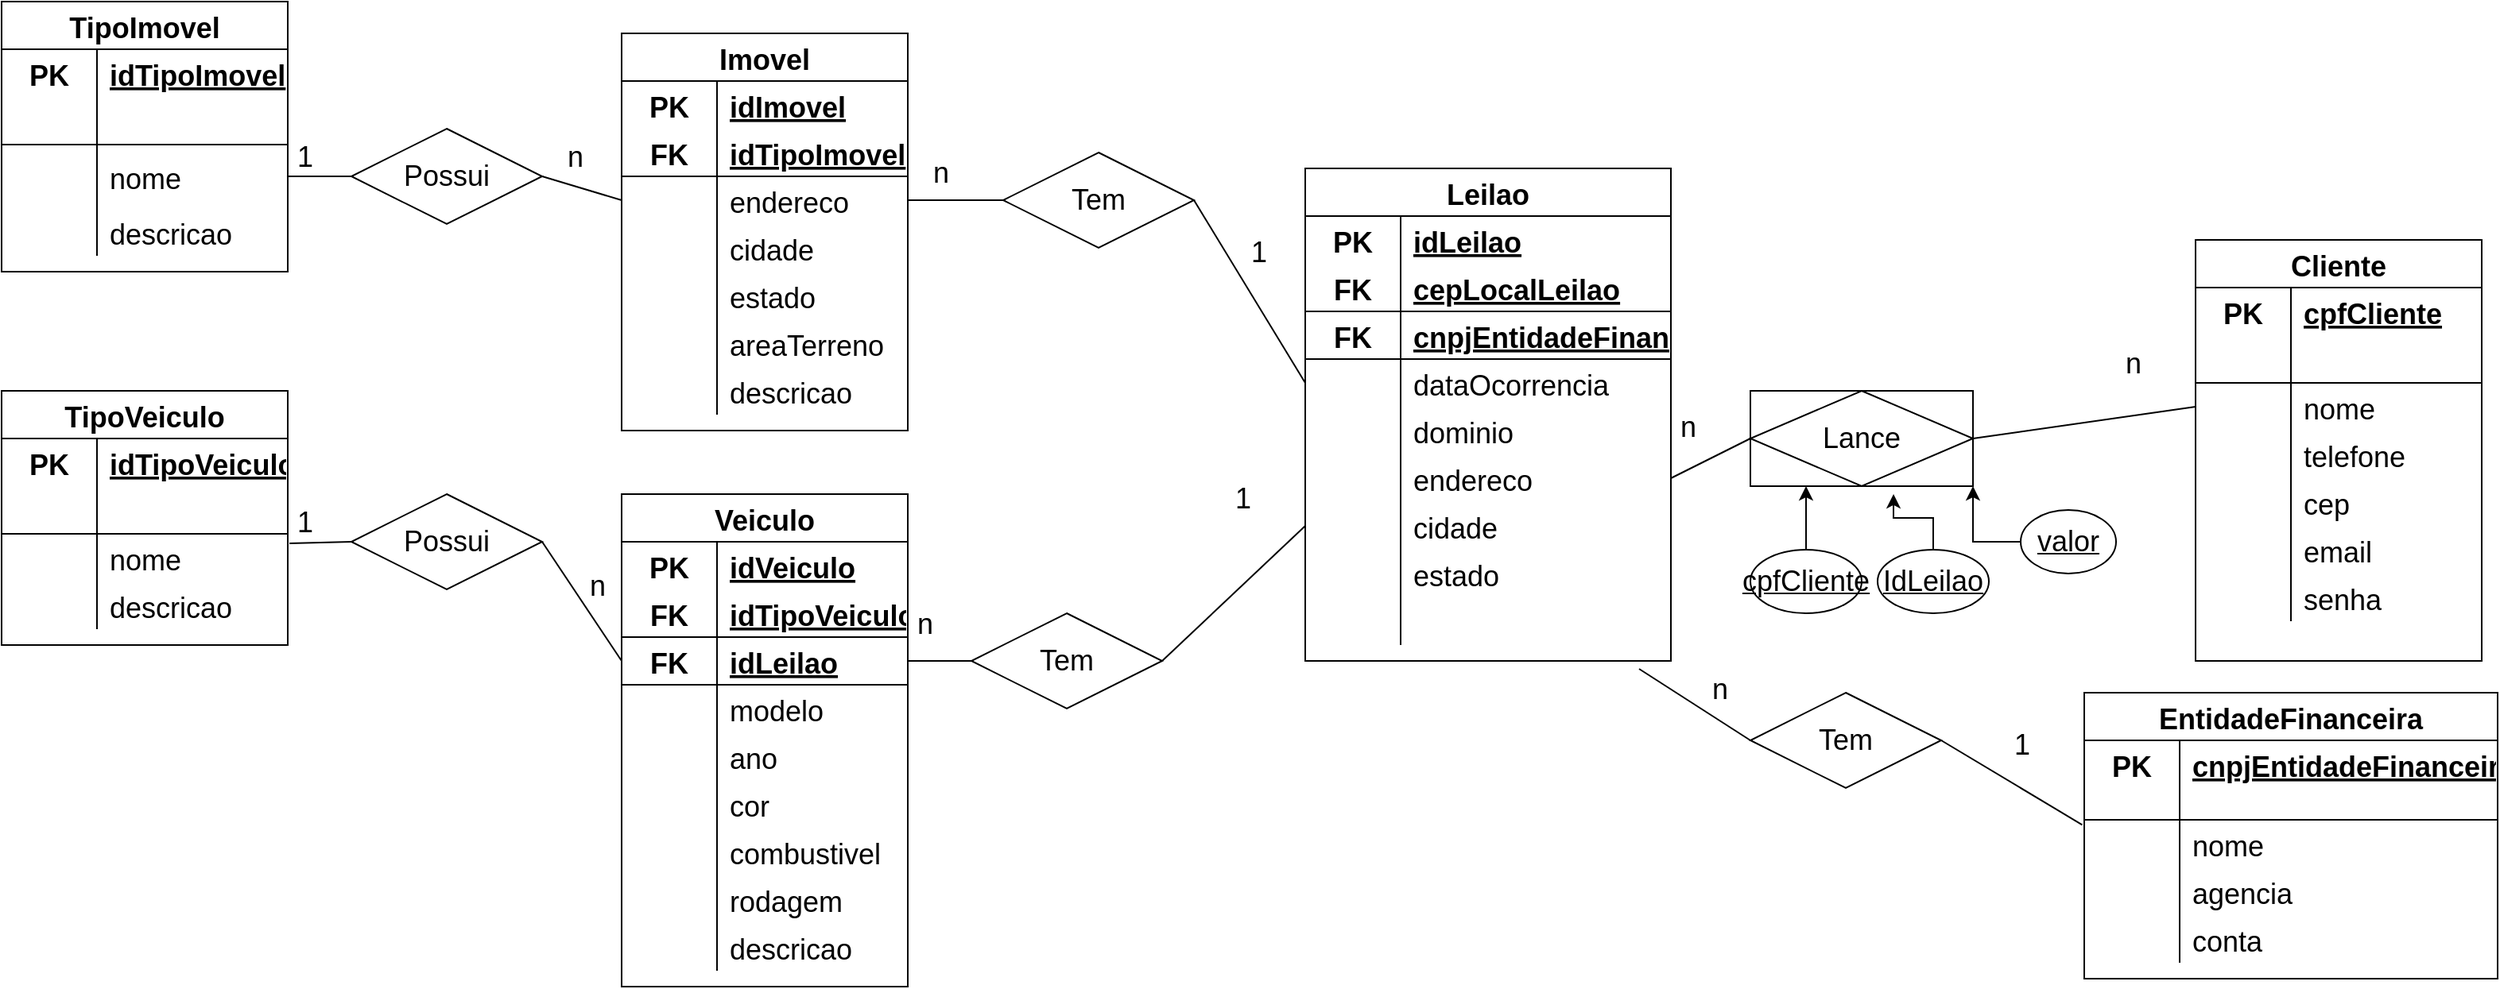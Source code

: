 <mxfile version="13.9.9" type="device"><diagram id="3YIvF32Y01aF_kNcgfKs" name="Página-1"><mxGraphModel dx="1564" dy="1532" grid="1" gridSize="10" guides="1" tooltips="1" connect="1" arrows="1" fold="1" page="1" pageScale="1" pageWidth="1169" pageHeight="1654" math="0" shadow="0"><root><mxCell id="0"/><mxCell id="1" parent="0"/><mxCell id="VaR9ka_xpQ93N2CLquYz-28" value="TipoImovel" style="shape=table;startSize=30;container=1;collapsible=1;childLayout=tableLayout;fixedRows=1;rowLines=0;fontStyle=1;align=center;resizeLast=1;fontSize=18;" vertex="1" parent="1"><mxGeometry x="50" y="180" width="180" height="170" as="geometry"/></mxCell><mxCell id="VaR9ka_xpQ93N2CLquYz-29" value="" style="shape=partialRectangle;collapsible=0;dropTarget=0;pointerEvents=0;fillColor=none;top=0;left=0;bottom=0;right=0;points=[[0,0.5],[1,0.5]];portConstraint=eastwest;fontSize=18;" vertex="1" parent="VaR9ka_xpQ93N2CLquYz-28"><mxGeometry y="30" width="180" height="30" as="geometry"/></mxCell><mxCell id="VaR9ka_xpQ93N2CLquYz-30" value="PK" style="shape=partialRectangle;connectable=0;fillColor=none;top=0;left=0;bottom=0;right=0;fontStyle=1;overflow=hidden;fontSize=18;" vertex="1" parent="VaR9ka_xpQ93N2CLquYz-29"><mxGeometry width="60" height="30" as="geometry"/></mxCell><mxCell id="VaR9ka_xpQ93N2CLquYz-31" value="idTipoImovel" style="shape=partialRectangle;connectable=0;fillColor=none;top=0;left=0;bottom=0;right=0;align=left;spacingLeft=6;fontStyle=5;overflow=hidden;fontSize=18;" vertex="1" parent="VaR9ka_xpQ93N2CLquYz-29"><mxGeometry x="60" width="120" height="30" as="geometry"/></mxCell><mxCell id="VaR9ka_xpQ93N2CLquYz-32" value="" style="shape=partialRectangle;collapsible=0;dropTarget=0;pointerEvents=0;fillColor=none;top=0;left=0;bottom=1;right=0;points=[[0,0.5],[1,0.5]];portConstraint=eastwest;fontSize=18;" vertex="1" parent="VaR9ka_xpQ93N2CLquYz-28"><mxGeometry y="60" width="180" height="30" as="geometry"/></mxCell><mxCell id="VaR9ka_xpQ93N2CLquYz-33" value="" style="shape=partialRectangle;connectable=0;fillColor=none;top=0;left=0;bottom=0;right=0;fontStyle=1;overflow=hidden;fontSize=18;" vertex="1" parent="VaR9ka_xpQ93N2CLquYz-32"><mxGeometry width="60" height="30" as="geometry"/></mxCell><mxCell id="VaR9ka_xpQ93N2CLquYz-34" value="" style="shape=partialRectangle;connectable=0;fillColor=none;top=0;left=0;bottom=0;right=0;align=left;spacingLeft=6;fontStyle=5;overflow=hidden;fontSize=18;" vertex="1" parent="VaR9ka_xpQ93N2CLquYz-32"><mxGeometry x="60" width="120" height="30" as="geometry"/></mxCell><mxCell id="VaR9ka_xpQ93N2CLquYz-35" value="" style="shape=partialRectangle;collapsible=0;dropTarget=0;pointerEvents=0;fillColor=none;top=0;left=0;bottom=0;right=0;points=[[0,0.5],[1,0.5]];portConstraint=eastwest;fontSize=18;" vertex="1" parent="VaR9ka_xpQ93N2CLquYz-28"><mxGeometry y="90" width="180" height="40" as="geometry"/></mxCell><mxCell id="VaR9ka_xpQ93N2CLquYz-36" value="" style="shape=partialRectangle;connectable=0;fillColor=none;top=0;left=0;bottom=0;right=0;editable=1;overflow=hidden;fontSize=18;" vertex="1" parent="VaR9ka_xpQ93N2CLquYz-35"><mxGeometry width="60" height="40" as="geometry"/></mxCell><mxCell id="VaR9ka_xpQ93N2CLquYz-37" value="nome" style="shape=partialRectangle;connectable=0;fillColor=none;top=0;left=0;bottom=0;right=0;align=left;spacingLeft=6;overflow=hidden;fontSize=18;" vertex="1" parent="VaR9ka_xpQ93N2CLquYz-35"><mxGeometry x="60" width="120" height="40" as="geometry"/></mxCell><mxCell id="VaR9ka_xpQ93N2CLquYz-38" value="" style="shape=partialRectangle;collapsible=0;dropTarget=0;pointerEvents=0;fillColor=none;top=0;left=0;bottom=0;right=0;points=[[0,0.5],[1,0.5]];portConstraint=eastwest;fontSize=18;" vertex="1" parent="VaR9ka_xpQ93N2CLquYz-28"><mxGeometry y="130" width="180" height="30" as="geometry"/></mxCell><mxCell id="VaR9ka_xpQ93N2CLquYz-39" value="" style="shape=partialRectangle;connectable=0;fillColor=none;top=0;left=0;bottom=0;right=0;editable=1;overflow=hidden;fontSize=18;" vertex="1" parent="VaR9ka_xpQ93N2CLquYz-38"><mxGeometry width="60" height="30" as="geometry"/></mxCell><mxCell id="VaR9ka_xpQ93N2CLquYz-40" value="descricao" style="shape=partialRectangle;connectable=0;fillColor=none;top=0;left=0;bottom=0;right=0;align=left;spacingLeft=6;overflow=hidden;fontSize=18;" vertex="1" parent="VaR9ka_xpQ93N2CLquYz-38"><mxGeometry x="60" width="120" height="30" as="geometry"/></mxCell><mxCell id="VaR9ka_xpQ93N2CLquYz-50" value="" style="endArrow=none;html=1;rounded=0;entryX=0;entryY=0.5;entryDx=0;entryDy=0;exitX=1;exitY=0.5;exitDx=0;exitDy=0;fontSize=18;" edge="1" parent="1" source="VaR9ka_xpQ93N2CLquYz-35" target="VaR9ka_xpQ93N2CLquYz-172"><mxGeometry relative="1" as="geometry"><mxPoint x="220" y="294.5" as="sourcePoint"/><mxPoint x="310" y="290" as="targetPoint"/></mxGeometry></mxCell><mxCell id="VaR9ka_xpQ93N2CLquYz-51" value="" style="endArrow=none;html=1;rounded=0;exitX=1;exitY=0.5;exitDx=0;exitDy=0;entryX=0;entryY=0.5;entryDx=0;entryDy=0;fontSize=18;" edge="1" parent="1" source="VaR9ka_xpQ93N2CLquYz-172" target="VaR9ka_xpQ93N2CLquYz-231"><mxGeometry relative="1" as="geometry"><mxPoint x="430.0" y="290" as="sourcePoint"/><mxPoint x="519.92" y="290" as="targetPoint"/></mxGeometry></mxCell><mxCell id="VaR9ka_xpQ93N2CLquYz-53" value="n" style="text;strokeColor=none;fillColor=none;spacingLeft=4;spacingRight=4;overflow=hidden;rotatable=0;points=[[0,0.5],[1,0.5]];portConstraint=eastwest;fontSize=18;" vertex="1" parent="1"><mxGeometry x="400" y="260" width="40" height="30" as="geometry"/></mxCell><mxCell id="VaR9ka_xpQ93N2CLquYz-54" value="1" style="text;strokeColor=none;fillColor=none;spacingLeft=4;spacingRight=4;overflow=hidden;rotatable=0;points=[[0,0.5],[1,0.5]];portConstraint=eastwest;fontSize=18;" vertex="1" parent="1"><mxGeometry x="230" y="260" width="40" height="30" as="geometry"/></mxCell><mxCell id="VaR9ka_xpQ93N2CLquYz-68" value="TipoVeiculo" style="shape=table;startSize=30;container=1;collapsible=1;childLayout=tableLayout;fixedRows=1;rowLines=0;fontStyle=1;align=center;resizeLast=1;fontSize=18;" vertex="1" parent="1"><mxGeometry x="50" y="425" width="180" height="160" as="geometry"/></mxCell><mxCell id="VaR9ka_xpQ93N2CLquYz-69" value="" style="shape=partialRectangle;collapsible=0;dropTarget=0;pointerEvents=0;fillColor=none;top=0;left=0;bottom=0;right=0;points=[[0,0.5],[1,0.5]];portConstraint=eastwest;fontSize=18;" vertex="1" parent="VaR9ka_xpQ93N2CLquYz-68"><mxGeometry y="30" width="180" height="30" as="geometry"/></mxCell><mxCell id="VaR9ka_xpQ93N2CLquYz-70" value="PK" style="shape=partialRectangle;connectable=0;fillColor=none;top=0;left=0;bottom=0;right=0;fontStyle=1;overflow=hidden;fontSize=18;" vertex="1" parent="VaR9ka_xpQ93N2CLquYz-69"><mxGeometry width="60" height="30" as="geometry"/></mxCell><mxCell id="VaR9ka_xpQ93N2CLquYz-71" value="idTipoVeiculo" style="shape=partialRectangle;connectable=0;fillColor=none;top=0;left=0;bottom=0;right=0;align=left;spacingLeft=6;fontStyle=5;overflow=hidden;fontSize=18;" vertex="1" parent="VaR9ka_xpQ93N2CLquYz-69"><mxGeometry x="60" width="120" height="30" as="geometry"/></mxCell><mxCell id="VaR9ka_xpQ93N2CLquYz-72" value="" style="shape=partialRectangle;collapsible=0;dropTarget=0;pointerEvents=0;fillColor=none;top=0;left=0;bottom=1;right=0;points=[[0,0.5],[1,0.5]];portConstraint=eastwest;fontSize=18;" vertex="1" parent="VaR9ka_xpQ93N2CLquYz-68"><mxGeometry y="60" width="180" height="30" as="geometry"/></mxCell><mxCell id="VaR9ka_xpQ93N2CLquYz-73" value="" style="shape=partialRectangle;connectable=0;fillColor=none;top=0;left=0;bottom=0;right=0;fontStyle=1;overflow=hidden;fontSize=18;" vertex="1" parent="VaR9ka_xpQ93N2CLquYz-72"><mxGeometry width="60" height="30" as="geometry"/></mxCell><mxCell id="VaR9ka_xpQ93N2CLquYz-74" value="" style="shape=partialRectangle;connectable=0;fillColor=none;top=0;left=0;bottom=0;right=0;align=left;spacingLeft=6;fontStyle=5;overflow=hidden;fontSize=18;" vertex="1" parent="VaR9ka_xpQ93N2CLquYz-72"><mxGeometry x="60" width="120" height="30" as="geometry"/></mxCell><mxCell id="VaR9ka_xpQ93N2CLquYz-75" value="" style="shape=partialRectangle;collapsible=0;dropTarget=0;pointerEvents=0;fillColor=none;top=0;left=0;bottom=0;right=0;points=[[0,0.5],[1,0.5]];portConstraint=eastwest;fontSize=18;" vertex="1" parent="VaR9ka_xpQ93N2CLquYz-68"><mxGeometry y="90" width="180" height="30" as="geometry"/></mxCell><mxCell id="VaR9ka_xpQ93N2CLquYz-76" value="" style="shape=partialRectangle;connectable=0;fillColor=none;top=0;left=0;bottom=0;right=0;editable=1;overflow=hidden;fontSize=18;" vertex="1" parent="VaR9ka_xpQ93N2CLquYz-75"><mxGeometry width="60" height="30" as="geometry"/></mxCell><mxCell id="VaR9ka_xpQ93N2CLquYz-77" value="nome" style="shape=partialRectangle;connectable=0;fillColor=none;top=0;left=0;bottom=0;right=0;align=left;spacingLeft=6;overflow=hidden;fontSize=18;" vertex="1" parent="VaR9ka_xpQ93N2CLquYz-75"><mxGeometry x="60" width="120" height="30" as="geometry"/></mxCell><mxCell id="VaR9ka_xpQ93N2CLquYz-78" value="" style="shape=partialRectangle;collapsible=0;dropTarget=0;pointerEvents=0;fillColor=none;top=0;left=0;bottom=0;right=0;points=[[0,0.5],[1,0.5]];portConstraint=eastwest;fontSize=18;" vertex="1" parent="VaR9ka_xpQ93N2CLquYz-68"><mxGeometry y="120" width="180" height="30" as="geometry"/></mxCell><mxCell id="VaR9ka_xpQ93N2CLquYz-79" value="" style="shape=partialRectangle;connectable=0;fillColor=none;top=0;left=0;bottom=0;right=0;editable=1;overflow=hidden;fontSize=18;" vertex="1" parent="VaR9ka_xpQ93N2CLquYz-78"><mxGeometry width="60" height="30" as="geometry"/></mxCell><mxCell id="VaR9ka_xpQ93N2CLquYz-80" value="descricao" style="shape=partialRectangle;connectable=0;fillColor=none;top=0;left=0;bottom=0;right=0;align=left;spacingLeft=6;overflow=hidden;fontSize=18;" vertex="1" parent="VaR9ka_xpQ93N2CLquYz-78"><mxGeometry x="60" width="120" height="30" as="geometry"/></mxCell><mxCell id="VaR9ka_xpQ93N2CLquYz-82" value="" style="endArrow=none;html=1;rounded=0;exitX=1;exitY=0.5;exitDx=0;exitDy=0;entryX=0;entryY=0.5;entryDx=0;entryDy=0;fontSize=18;" edge="1" parent="1" source="VaR9ka_xpQ93N2CLquYz-173" target="VaR9ka_xpQ93N2CLquYz-272"><mxGeometry relative="1" as="geometry"><mxPoint x="430.0" y="520" as="sourcePoint"/><mxPoint x="520" y="545" as="targetPoint"/></mxGeometry></mxCell><mxCell id="VaR9ka_xpQ93N2CLquYz-83" value="" style="endArrow=none;html=1;rounded=0;entryX=0;entryY=0.5;entryDx=0;entryDy=0;exitX=1.006;exitY=0.2;exitDx=0;exitDy=0;exitPerimeter=0;fontSize=18;" edge="1" parent="1" source="VaR9ka_xpQ93N2CLquYz-75" target="VaR9ka_xpQ93N2CLquYz-173"><mxGeometry relative="1" as="geometry"><mxPoint x="240" y="480" as="sourcePoint"/><mxPoint x="310" y="520" as="targetPoint"/></mxGeometry></mxCell><mxCell id="VaR9ka_xpQ93N2CLquYz-84" value="1" style="text;strokeColor=none;fillColor=none;spacingLeft=4;spacingRight=4;overflow=hidden;rotatable=0;points=[[0,0.5],[1,0.5]];portConstraint=eastwest;fontSize=18;" vertex="1" parent="1"><mxGeometry x="230" y="490" width="40" height="30" as="geometry"/></mxCell><mxCell id="VaR9ka_xpQ93N2CLquYz-85" value="n" style="text;strokeColor=none;fillColor=none;spacingLeft=4;spacingRight=4;overflow=hidden;rotatable=0;points=[[0,0.5],[1,0.5]];portConstraint=eastwest;fontSize=18;" vertex="1" parent="1"><mxGeometry x="414" y="530" width="40" height="30" as="geometry"/></mxCell><mxCell id="VaR9ka_xpQ93N2CLquYz-87" value="Leilao" style="shape=table;startSize=30;container=1;collapsible=1;childLayout=tableLayout;fixedRows=1;rowLines=0;fontStyle=1;align=center;resizeLast=1;fontSize=18;" vertex="1" parent="1"><mxGeometry x="870" y="285" width="230" height="310" as="geometry"/></mxCell><mxCell id="VaR9ka_xpQ93N2CLquYz-88" value="" style="shape=partialRectangle;collapsible=0;dropTarget=0;pointerEvents=0;fillColor=none;top=0;left=0;bottom=0;right=0;points=[[0,0.5],[1,0.5]];portConstraint=eastwest;fontSize=18;" vertex="1" parent="VaR9ka_xpQ93N2CLquYz-87"><mxGeometry y="30" width="230" height="30" as="geometry"/></mxCell><mxCell id="VaR9ka_xpQ93N2CLquYz-89" value="PK" style="shape=partialRectangle;connectable=0;fillColor=none;top=0;left=0;bottom=0;right=0;fontStyle=1;overflow=hidden;fontSize=18;" vertex="1" parent="VaR9ka_xpQ93N2CLquYz-88"><mxGeometry width="60" height="30" as="geometry"/></mxCell><mxCell id="VaR9ka_xpQ93N2CLquYz-90" value="idLeilao" style="shape=partialRectangle;connectable=0;fillColor=none;top=0;left=0;bottom=0;right=0;align=left;spacingLeft=6;fontStyle=5;overflow=hidden;fontSize=18;" vertex="1" parent="VaR9ka_xpQ93N2CLquYz-88"><mxGeometry x="60" width="170" height="30" as="geometry"/></mxCell><mxCell id="VaR9ka_xpQ93N2CLquYz-197" value="" style="shape=partialRectangle;collapsible=0;dropTarget=0;pointerEvents=0;fillColor=none;top=0;left=0;bottom=1;right=0;points=[[0,0.5],[1,0.5]];portConstraint=eastwest;fontSize=18;" vertex="1" parent="VaR9ka_xpQ93N2CLquYz-87"><mxGeometry y="60" width="230" height="30" as="geometry"/></mxCell><mxCell id="VaR9ka_xpQ93N2CLquYz-198" value="FK" style="shape=partialRectangle;connectable=0;fillColor=none;top=0;left=0;bottom=0;right=0;fontStyle=1;overflow=hidden;fontSize=18;" vertex="1" parent="VaR9ka_xpQ93N2CLquYz-197"><mxGeometry width="60" height="30" as="geometry"/></mxCell><mxCell id="VaR9ka_xpQ93N2CLquYz-199" value="cepLocalLeilao" style="shape=partialRectangle;connectable=0;fillColor=none;top=0;left=0;bottom=0;right=0;align=left;spacingLeft=6;fontStyle=5;overflow=hidden;fontSize=18;" vertex="1" parent="VaR9ka_xpQ93N2CLquYz-197"><mxGeometry x="60" width="170" height="30" as="geometry"/></mxCell><mxCell id="VaR9ka_xpQ93N2CLquYz-91" value="" style="shape=partialRectangle;collapsible=0;dropTarget=0;pointerEvents=0;fillColor=none;top=0;left=0;bottom=1;right=0;points=[[0,0.5],[1,0.5]];portConstraint=eastwest;fontSize=18;" vertex="1" parent="VaR9ka_xpQ93N2CLquYz-87"><mxGeometry y="90" width="230" height="30" as="geometry"/></mxCell><mxCell id="VaR9ka_xpQ93N2CLquYz-92" value="FK" style="shape=partialRectangle;connectable=0;fillColor=none;top=0;left=0;bottom=0;right=0;fontStyle=1;overflow=hidden;fontSize=18;" vertex="1" parent="VaR9ka_xpQ93N2CLquYz-91"><mxGeometry width="60" height="30" as="geometry"/></mxCell><mxCell id="VaR9ka_xpQ93N2CLquYz-93" value="cnpjEntidadeFinanceira" style="shape=partialRectangle;connectable=0;fillColor=none;top=0;left=0;bottom=0;right=0;align=left;spacingLeft=6;fontStyle=5;overflow=hidden;fontSize=18;" vertex="1" parent="VaR9ka_xpQ93N2CLquYz-91"><mxGeometry x="60" width="170" height="30" as="geometry"/></mxCell><mxCell id="VaR9ka_xpQ93N2CLquYz-94" value="" style="shape=partialRectangle;collapsible=0;dropTarget=0;pointerEvents=0;fillColor=none;top=0;left=0;bottom=0;right=0;points=[[0,0.5],[1,0.5]];portConstraint=eastwest;fontSize=18;" vertex="1" parent="VaR9ka_xpQ93N2CLquYz-87"><mxGeometry y="120" width="230" height="30" as="geometry"/></mxCell><mxCell id="VaR9ka_xpQ93N2CLquYz-95" value="" style="shape=partialRectangle;connectable=0;fillColor=none;top=0;left=0;bottom=0;right=0;editable=1;overflow=hidden;fontSize=18;" vertex="1" parent="VaR9ka_xpQ93N2CLquYz-94"><mxGeometry width="60" height="30" as="geometry"/></mxCell><mxCell id="VaR9ka_xpQ93N2CLquYz-96" value="dataOcorrencia" style="shape=partialRectangle;connectable=0;fillColor=none;top=0;left=0;bottom=0;right=0;align=left;spacingLeft=6;overflow=hidden;fontSize=18;" vertex="1" parent="VaR9ka_xpQ93N2CLquYz-94"><mxGeometry x="60" width="170" height="30" as="geometry"/></mxCell><mxCell id="VaR9ka_xpQ93N2CLquYz-97" value="" style="shape=partialRectangle;collapsible=0;dropTarget=0;pointerEvents=0;fillColor=none;top=0;left=0;bottom=0;right=0;points=[[0,0.5],[1,0.5]];portConstraint=eastwest;fontSize=18;" vertex="1" parent="VaR9ka_xpQ93N2CLquYz-87"><mxGeometry y="150" width="230" height="30" as="geometry"/></mxCell><mxCell id="VaR9ka_xpQ93N2CLquYz-98" value="" style="shape=partialRectangle;connectable=0;fillColor=none;top=0;left=0;bottom=0;right=0;editable=1;overflow=hidden;fontSize=18;" vertex="1" parent="VaR9ka_xpQ93N2CLquYz-97"><mxGeometry width="60" height="30" as="geometry"/></mxCell><mxCell id="VaR9ka_xpQ93N2CLquYz-99" value="dominio" style="shape=partialRectangle;connectable=0;fillColor=none;top=0;left=0;bottom=0;right=0;align=left;spacingLeft=6;overflow=hidden;fontSize=18;" vertex="1" parent="VaR9ka_xpQ93N2CLquYz-97"><mxGeometry x="60" width="170" height="30" as="geometry"/></mxCell><mxCell id="VaR9ka_xpQ93N2CLquYz-101" value="" style="shape=partialRectangle;collapsible=0;dropTarget=0;pointerEvents=0;fillColor=none;top=0;left=0;bottom=0;right=0;points=[[0,0.5],[1,0.5]];portConstraint=eastwest;fontSize=18;" vertex="1" parent="VaR9ka_xpQ93N2CLquYz-87"><mxGeometry y="180" width="230" height="30" as="geometry"/></mxCell><mxCell id="VaR9ka_xpQ93N2CLquYz-102" value="" style="shape=partialRectangle;connectable=0;fillColor=none;top=0;left=0;bottom=0;right=0;editable=1;overflow=hidden;fontSize=18;" vertex="1" parent="VaR9ka_xpQ93N2CLquYz-101"><mxGeometry width="60" height="30" as="geometry"/></mxCell><mxCell id="VaR9ka_xpQ93N2CLquYz-103" value="endereco" style="shape=partialRectangle;connectable=0;fillColor=none;top=0;left=0;bottom=0;right=0;align=left;spacingLeft=6;overflow=hidden;fontSize=18;" vertex="1" parent="VaR9ka_xpQ93N2CLquYz-101"><mxGeometry x="60" width="170" height="30" as="geometry"/></mxCell><mxCell id="VaR9ka_xpQ93N2CLquYz-128" value="" style="shape=partialRectangle;collapsible=0;dropTarget=0;pointerEvents=0;fillColor=none;top=0;left=0;bottom=0;right=0;points=[[0,0.5],[1,0.5]];portConstraint=eastwest;fontSize=18;" vertex="1" parent="VaR9ka_xpQ93N2CLquYz-87"><mxGeometry y="210" width="230" height="30" as="geometry"/></mxCell><mxCell id="VaR9ka_xpQ93N2CLquYz-129" value="" style="shape=partialRectangle;connectable=0;fillColor=none;top=0;left=0;bottom=0;right=0;editable=1;overflow=hidden;fontSize=18;" vertex="1" parent="VaR9ka_xpQ93N2CLquYz-128"><mxGeometry width="60" height="30" as="geometry"/></mxCell><mxCell id="VaR9ka_xpQ93N2CLquYz-130" value="cidade" style="shape=partialRectangle;connectable=0;fillColor=none;top=0;left=0;bottom=0;right=0;align=left;spacingLeft=6;overflow=hidden;fontSize=18;" vertex="1" parent="VaR9ka_xpQ93N2CLquYz-128"><mxGeometry x="60" width="170" height="30" as="geometry"/></mxCell><mxCell id="VaR9ka_xpQ93N2CLquYz-131" value="" style="shape=partialRectangle;collapsible=0;dropTarget=0;pointerEvents=0;fillColor=none;top=0;left=0;bottom=0;right=0;points=[[0,0.5],[1,0.5]];portConstraint=eastwest;fontSize=18;" vertex="1" parent="VaR9ka_xpQ93N2CLquYz-87"><mxGeometry y="240" width="230" height="30" as="geometry"/></mxCell><mxCell id="VaR9ka_xpQ93N2CLquYz-132" value="" style="shape=partialRectangle;connectable=0;fillColor=none;top=0;left=0;bottom=0;right=0;editable=1;overflow=hidden;fontSize=18;" vertex="1" parent="VaR9ka_xpQ93N2CLquYz-131"><mxGeometry width="60" height="30" as="geometry"/></mxCell><mxCell id="VaR9ka_xpQ93N2CLquYz-133" value="estado" style="shape=partialRectangle;connectable=0;fillColor=none;top=0;left=0;bottom=0;right=0;align=left;spacingLeft=6;overflow=hidden;fontSize=18;" vertex="1" parent="VaR9ka_xpQ93N2CLquYz-131"><mxGeometry x="60" width="170" height="30" as="geometry"/></mxCell><mxCell id="VaR9ka_xpQ93N2CLquYz-269" value="" style="shape=partialRectangle;collapsible=0;dropTarget=0;pointerEvents=0;fillColor=none;top=0;left=0;bottom=0;right=0;points=[[0,0.5],[1,0.5]];portConstraint=eastwest;fontSize=18;" vertex="1" parent="VaR9ka_xpQ93N2CLquYz-87"><mxGeometry y="270" width="230" height="30" as="geometry"/></mxCell><mxCell id="VaR9ka_xpQ93N2CLquYz-270" value="" style="shape=partialRectangle;connectable=0;fillColor=none;top=0;left=0;bottom=0;right=0;editable=1;overflow=hidden;fontSize=18;" vertex="1" parent="VaR9ka_xpQ93N2CLquYz-269"><mxGeometry width="60" height="30" as="geometry"/></mxCell><mxCell id="VaR9ka_xpQ93N2CLquYz-271" value="" style="shape=partialRectangle;connectable=0;fillColor=none;top=0;left=0;bottom=0;right=0;align=left;spacingLeft=6;overflow=hidden;fontSize=18;" vertex="1" parent="VaR9ka_xpQ93N2CLquYz-269"><mxGeometry x="60" width="170" height="30" as="geometry"/></mxCell><mxCell id="VaR9ka_xpQ93N2CLquYz-136" value="" style="endArrow=none;html=1;rounded=0;exitX=1;exitY=0.5;exitDx=0;exitDy=0;entryX=0;entryY=0.5;entryDx=0;entryDy=0;fontSize=18;" edge="1" parent="1" source="VaR9ka_xpQ93N2CLquYz-231" target="VaR9ka_xpQ93N2CLquYz-169"><mxGeometry relative="1" as="geometry"><mxPoint x="710.54" y="268.4" as="sourcePoint"/><mxPoint x="830" y="310" as="targetPoint"/></mxGeometry></mxCell><mxCell id="VaR9ka_xpQ93N2CLquYz-137" value="" style="endArrow=none;html=1;rounded=0;exitX=1;exitY=0.5;exitDx=0;exitDy=0;entryX=0;entryY=0.5;entryDx=0;entryDy=0;fontSize=18;" edge="1" parent="1" source="VaR9ka_xpQ93N2CLquYz-169" target="VaR9ka_xpQ93N2CLquYz-94"><mxGeometry relative="1" as="geometry"><mxPoint x="950" y="310" as="sourcePoint"/><mxPoint x="1029.46" y="401.6" as="targetPoint"/></mxGeometry></mxCell><mxCell id="VaR9ka_xpQ93N2CLquYz-138" value="" style="endArrow=none;html=1;rounded=0;exitX=1;exitY=0.5;exitDx=0;exitDy=0;entryX=0;entryY=0.5;entryDx=0;entryDy=0;fontSize=18;" edge="1" parent="1" source="VaR9ka_xpQ93N2CLquYz-272" target="VaR9ka_xpQ93N2CLquYz-171"><mxGeometry relative="1" as="geometry"><mxPoint x="700" y="575" as="sourcePoint"/><mxPoint x="820" y="505" as="targetPoint"/></mxGeometry></mxCell><mxCell id="VaR9ka_xpQ93N2CLquYz-139" value="" style="endArrow=none;html=1;rounded=0;exitX=1;exitY=0.5;exitDx=0;exitDy=0;entryX=0;entryY=0.5;entryDx=0;entryDy=0;fontSize=18;" edge="1" parent="1" source="VaR9ka_xpQ93N2CLquYz-171" target="VaR9ka_xpQ93N2CLquYz-128"><mxGeometry relative="1" as="geometry"><mxPoint x="940" y="505" as="sourcePoint"/><mxPoint x="1039.46" y="460" as="targetPoint"/></mxGeometry></mxCell><mxCell id="VaR9ka_xpQ93N2CLquYz-140" value="n" style="text;strokeColor=none;fillColor=none;spacingLeft=4;spacingRight=4;overflow=hidden;rotatable=0;points=[[0,0.5],[1,0.5]];portConstraint=eastwest;fontSize=18;" vertex="1" parent="1"><mxGeometry x="630" y="270" width="40" height="30" as="geometry"/></mxCell><mxCell id="VaR9ka_xpQ93N2CLquYz-141" value="1" style="text;strokeColor=none;fillColor=none;spacingLeft=4;spacingRight=4;overflow=hidden;rotatable=0;points=[[0,0.5],[1,0.5]];portConstraint=eastwest;fontSize=18;" vertex="1" parent="1"><mxGeometry x="830" y="320" width="40" height="30" as="geometry"/></mxCell><mxCell id="VaR9ka_xpQ93N2CLquYz-154" value="n" style="text;strokeColor=none;fillColor=none;spacingLeft=4;spacingRight=4;overflow=hidden;rotatable=0;points=[[0,0.5],[1,0.5]];portConstraint=eastwest;fontSize=18;" vertex="1" parent="1"><mxGeometry x="620" y="554" width="40" height="30" as="geometry"/></mxCell><mxCell id="VaR9ka_xpQ93N2CLquYz-155" value="1" style="text;strokeColor=none;fillColor=none;spacingLeft=4;spacingRight=4;overflow=hidden;rotatable=0;points=[[0,0.5],[1,0.5]];portConstraint=eastwest;fontSize=18;" vertex="1" parent="1"><mxGeometry x="820" y="475" width="40" height="30" as="geometry"/></mxCell><mxCell id="VaR9ka_xpQ93N2CLquYz-156" value="Cliente" style="shape=table;startSize=30;container=1;collapsible=1;childLayout=tableLayout;fixedRows=1;rowLines=0;fontStyle=1;align=center;resizeLast=1;fontSize=18;" vertex="1" parent="1"><mxGeometry x="1430" y="330" width="180" height="265" as="geometry"/></mxCell><mxCell id="VaR9ka_xpQ93N2CLquYz-157" value="" style="shape=partialRectangle;collapsible=0;dropTarget=0;pointerEvents=0;fillColor=none;top=0;left=0;bottom=0;right=0;points=[[0,0.5],[1,0.5]];portConstraint=eastwest;fontSize=18;" vertex="1" parent="VaR9ka_xpQ93N2CLquYz-156"><mxGeometry y="30" width="180" height="30" as="geometry"/></mxCell><mxCell id="VaR9ka_xpQ93N2CLquYz-158" value="PK" style="shape=partialRectangle;connectable=0;fillColor=none;top=0;left=0;bottom=0;right=0;fontStyle=1;overflow=hidden;fontSize=18;" vertex="1" parent="VaR9ka_xpQ93N2CLquYz-157"><mxGeometry width="60" height="30" as="geometry"/></mxCell><mxCell id="VaR9ka_xpQ93N2CLquYz-159" value="cpfCliente" style="shape=partialRectangle;connectable=0;fillColor=none;top=0;left=0;bottom=0;right=0;align=left;spacingLeft=6;fontStyle=5;overflow=hidden;fontSize=18;" vertex="1" parent="VaR9ka_xpQ93N2CLquYz-157"><mxGeometry x="60" width="120" height="30" as="geometry"/></mxCell><mxCell id="VaR9ka_xpQ93N2CLquYz-160" value="" style="shape=partialRectangle;collapsible=0;dropTarget=0;pointerEvents=0;fillColor=none;top=0;left=0;bottom=1;right=0;points=[[0,0.5],[1,0.5]];portConstraint=eastwest;fontSize=18;" vertex="1" parent="VaR9ka_xpQ93N2CLquYz-156"><mxGeometry y="60" width="180" height="30" as="geometry"/></mxCell><mxCell id="VaR9ka_xpQ93N2CLquYz-161" value="" style="shape=partialRectangle;connectable=0;fillColor=none;top=0;left=0;bottom=0;right=0;fontStyle=1;overflow=hidden;fontSize=18;" vertex="1" parent="VaR9ka_xpQ93N2CLquYz-160"><mxGeometry width="60" height="30" as="geometry"/></mxCell><mxCell id="VaR9ka_xpQ93N2CLquYz-162" value="" style="shape=partialRectangle;connectable=0;fillColor=none;top=0;left=0;bottom=0;right=0;align=left;spacingLeft=6;fontStyle=5;overflow=hidden;fontSize=18;" vertex="1" parent="VaR9ka_xpQ93N2CLquYz-160"><mxGeometry x="60" width="120" height="30" as="geometry"/></mxCell><mxCell id="VaR9ka_xpQ93N2CLquYz-163" value="" style="shape=partialRectangle;collapsible=0;dropTarget=0;pointerEvents=0;fillColor=none;top=0;left=0;bottom=0;right=0;points=[[0,0.5],[1,0.5]];portConstraint=eastwest;fontSize=18;" vertex="1" parent="VaR9ka_xpQ93N2CLquYz-156"><mxGeometry y="90" width="180" height="30" as="geometry"/></mxCell><mxCell id="VaR9ka_xpQ93N2CLquYz-164" value="" style="shape=partialRectangle;connectable=0;fillColor=none;top=0;left=0;bottom=0;right=0;editable=1;overflow=hidden;fontSize=18;" vertex="1" parent="VaR9ka_xpQ93N2CLquYz-163"><mxGeometry width="60" height="30" as="geometry"/></mxCell><mxCell id="VaR9ka_xpQ93N2CLquYz-165" value="nome" style="shape=partialRectangle;connectable=0;fillColor=none;top=0;left=0;bottom=0;right=0;align=left;spacingLeft=6;overflow=hidden;fontSize=18;" vertex="1" parent="VaR9ka_xpQ93N2CLquYz-163"><mxGeometry x="60" width="120" height="30" as="geometry"/></mxCell><mxCell id="VaR9ka_xpQ93N2CLquYz-166" value="" style="shape=partialRectangle;collapsible=0;dropTarget=0;pointerEvents=0;fillColor=none;top=0;left=0;bottom=0;right=0;points=[[0,0.5],[1,0.5]];portConstraint=eastwest;fontSize=18;" vertex="1" parent="VaR9ka_xpQ93N2CLquYz-156"><mxGeometry y="120" width="180" height="30" as="geometry"/></mxCell><mxCell id="VaR9ka_xpQ93N2CLquYz-167" value="" style="shape=partialRectangle;connectable=0;fillColor=none;top=0;left=0;bottom=0;right=0;editable=1;overflow=hidden;fontSize=18;" vertex="1" parent="VaR9ka_xpQ93N2CLquYz-166"><mxGeometry width="60" height="30" as="geometry"/></mxCell><mxCell id="VaR9ka_xpQ93N2CLquYz-168" value="telefone" style="shape=partialRectangle;connectable=0;fillColor=none;top=0;left=0;bottom=0;right=0;align=left;spacingLeft=6;overflow=hidden;fontSize=18;" vertex="1" parent="VaR9ka_xpQ93N2CLquYz-166"><mxGeometry x="60" width="120" height="30" as="geometry"/></mxCell><mxCell id="VaR9ka_xpQ93N2CLquYz-207" value="" style="shape=partialRectangle;collapsible=0;dropTarget=0;pointerEvents=0;fillColor=none;top=0;left=0;bottom=0;right=0;points=[[0,0.5],[1,0.5]];portConstraint=eastwest;fontSize=18;" vertex="1" parent="VaR9ka_xpQ93N2CLquYz-156"><mxGeometry y="150" width="180" height="30" as="geometry"/></mxCell><mxCell id="VaR9ka_xpQ93N2CLquYz-208" value="" style="shape=partialRectangle;connectable=0;fillColor=none;top=0;left=0;bottom=0;right=0;editable=1;overflow=hidden;fontSize=18;" vertex="1" parent="VaR9ka_xpQ93N2CLquYz-207"><mxGeometry width="60" height="30" as="geometry"/></mxCell><mxCell id="VaR9ka_xpQ93N2CLquYz-209" value="cep" style="shape=partialRectangle;connectable=0;fillColor=none;top=0;left=0;bottom=0;right=0;align=left;spacingLeft=6;overflow=hidden;fontSize=18;" vertex="1" parent="VaR9ka_xpQ93N2CLquYz-207"><mxGeometry x="60" width="120" height="30" as="geometry"/></mxCell><mxCell id="VaR9ka_xpQ93N2CLquYz-210" value="" style="shape=partialRectangle;collapsible=0;dropTarget=0;pointerEvents=0;fillColor=none;top=0;left=0;bottom=0;right=0;points=[[0,0.5],[1,0.5]];portConstraint=eastwest;fontSize=18;" vertex="1" parent="VaR9ka_xpQ93N2CLquYz-156"><mxGeometry y="180" width="180" height="30" as="geometry"/></mxCell><mxCell id="VaR9ka_xpQ93N2CLquYz-211" value="" style="shape=partialRectangle;connectable=0;fillColor=none;top=0;left=0;bottom=0;right=0;editable=1;overflow=hidden;fontSize=18;" vertex="1" parent="VaR9ka_xpQ93N2CLquYz-210"><mxGeometry width="60" height="30" as="geometry"/></mxCell><mxCell id="VaR9ka_xpQ93N2CLquYz-212" value="email" style="shape=partialRectangle;connectable=0;fillColor=none;top=0;left=0;bottom=0;right=0;align=left;spacingLeft=6;overflow=hidden;fontSize=18;" vertex="1" parent="VaR9ka_xpQ93N2CLquYz-210"><mxGeometry x="60" width="120" height="30" as="geometry"/></mxCell><mxCell id="VaR9ka_xpQ93N2CLquYz-213" value="" style="shape=partialRectangle;collapsible=0;dropTarget=0;pointerEvents=0;fillColor=none;top=0;left=0;bottom=0;right=0;points=[[0,0.5],[1,0.5]];portConstraint=eastwest;fontSize=18;" vertex="1" parent="VaR9ka_xpQ93N2CLquYz-156"><mxGeometry y="210" width="180" height="30" as="geometry"/></mxCell><mxCell id="VaR9ka_xpQ93N2CLquYz-214" value="" style="shape=partialRectangle;connectable=0;fillColor=none;top=0;left=0;bottom=0;right=0;editable=1;overflow=hidden;fontSize=18;" vertex="1" parent="VaR9ka_xpQ93N2CLquYz-213"><mxGeometry width="60" height="30" as="geometry"/></mxCell><mxCell id="VaR9ka_xpQ93N2CLquYz-215" value="senha" style="shape=partialRectangle;connectable=0;fillColor=none;top=0;left=0;bottom=0;right=0;align=left;spacingLeft=6;overflow=hidden;fontSize=18;" vertex="1" parent="VaR9ka_xpQ93N2CLquYz-213"><mxGeometry x="60" width="120" height="30" as="geometry"/></mxCell><mxCell id="VaR9ka_xpQ93N2CLquYz-169" value="Tem" style="shape=rhombus;perimeter=rhombusPerimeter;whiteSpace=wrap;html=1;align=center;fontSize=18;" vertex="1" parent="1"><mxGeometry x="680" y="275" width="120" height="60" as="geometry"/></mxCell><mxCell id="VaR9ka_xpQ93N2CLquYz-171" value="Tem" style="shape=rhombus;perimeter=rhombusPerimeter;whiteSpace=wrap;html=1;align=center;fontSize=18;" vertex="1" parent="1"><mxGeometry x="660" y="565" width="120" height="60" as="geometry"/></mxCell><mxCell id="VaR9ka_xpQ93N2CLquYz-172" value="Possui" style="shape=rhombus;perimeter=rhombusPerimeter;whiteSpace=wrap;html=1;align=center;fontSize=18;" vertex="1" parent="1"><mxGeometry x="270" y="260" width="120" height="60" as="geometry"/></mxCell><mxCell id="VaR9ka_xpQ93N2CLquYz-173" value="Possui" style="shape=rhombus;perimeter=rhombusPerimeter;whiteSpace=wrap;html=1;align=center;fontSize=18;" vertex="1" parent="1"><mxGeometry x="270" y="490" width="120" height="60" as="geometry"/></mxCell><mxCell id="VaR9ka_xpQ93N2CLquYz-174" value="Lance" style="shape=associativeEntity;whiteSpace=wrap;html=1;align=center;fontSize=18;" vertex="1" parent="1"><mxGeometry x="1150" y="425" width="140" height="60" as="geometry"/></mxCell><mxCell id="VaR9ka_xpQ93N2CLquYz-175" value="" style="endArrow=none;html=1;rounded=0;exitX=1;exitY=0.5;exitDx=0;exitDy=0;entryX=0;entryY=0.5;entryDx=0;entryDy=0;fontSize=18;" edge="1" parent="1" source="VaR9ka_xpQ93N2CLquYz-101" target="VaR9ka_xpQ93N2CLquYz-174"><mxGeometry relative="1" as="geometry"><mxPoint x="1260" y="458.57" as="sourcePoint"/><mxPoint x="1420" y="458.57" as="targetPoint"/></mxGeometry></mxCell><mxCell id="VaR9ka_xpQ93N2CLquYz-176" value="" style="endArrow=none;html=1;rounded=0;exitX=1;exitY=0.5;exitDx=0;exitDy=0;entryX=0;entryY=0.5;entryDx=0;entryDy=0;fontSize=18;" edge="1" parent="1" source="VaR9ka_xpQ93N2CLquYz-174" target="VaR9ka_xpQ93N2CLquYz-163"><mxGeometry relative="1" as="geometry"><mxPoint x="1450" y="475" as="sourcePoint"/><mxPoint x="1610" y="475" as="targetPoint"/></mxGeometry></mxCell><mxCell id="VaR9ka_xpQ93N2CLquYz-177" value="n" style="text;strokeColor=none;fillColor=none;spacingLeft=4;spacingRight=4;overflow=hidden;rotatable=0;points=[[0,0.5],[1,0.5]];portConstraint=eastwest;fontSize=18;" vertex="1" parent="1"><mxGeometry x="1100" y="430" width="40" height="30" as="geometry"/></mxCell><mxCell id="VaR9ka_xpQ93N2CLquYz-179" value="n" style="text;strokeColor=none;fillColor=none;spacingLeft=4;spacingRight=4;overflow=hidden;rotatable=0;points=[[0,0.5],[1,0.5]];portConstraint=eastwest;fontSize=18;" vertex="1" parent="1"><mxGeometry x="1380" y="390" width="40" height="30" as="geometry"/></mxCell><mxCell id="VaR9ka_xpQ93N2CLquYz-182" style="edgeStyle=orthogonalEdgeStyle;rounded=0;orthogonalLoop=1;jettySize=auto;html=1;exitX=0.5;exitY=0;exitDx=0;exitDy=0;entryX=0.25;entryY=1;entryDx=0;entryDy=0;fontSize=18;" edge="1" parent="1" source="VaR9ka_xpQ93N2CLquYz-180" target="VaR9ka_xpQ93N2CLquYz-174"><mxGeometry relative="1" as="geometry"/></mxCell><mxCell id="VaR9ka_xpQ93N2CLquYz-180" value="cpfCliente" style="ellipse;whiteSpace=wrap;html=1;align=center;fontStyle=4;fontSize=18;" vertex="1" parent="1"><mxGeometry x="1150" y="525" width="70" height="40" as="geometry"/></mxCell><mxCell id="VaR9ka_xpQ93N2CLquYz-183" style="edgeStyle=orthogonalEdgeStyle;rounded=0;orthogonalLoop=1;jettySize=auto;html=1;entryX=0.643;entryY=1.083;entryDx=0;entryDy=0;entryPerimeter=0;fontSize=18;" edge="1" parent="1" source="VaR9ka_xpQ93N2CLquYz-181" target="VaR9ka_xpQ93N2CLquYz-174"><mxGeometry relative="1" as="geometry"/></mxCell><mxCell id="VaR9ka_xpQ93N2CLquYz-181" value="IdLeilao" style="ellipse;whiteSpace=wrap;html=1;align=center;fontStyle=4;fontSize=18;" vertex="1" parent="1"><mxGeometry x="1230" y="525" width="70" height="40" as="geometry"/></mxCell><mxCell id="VaR9ka_xpQ93N2CLquYz-184" value="EntidadeFinanceira" style="shape=table;startSize=30;container=1;collapsible=1;childLayout=tableLayout;fixedRows=1;rowLines=0;fontStyle=1;align=center;resizeLast=1;fontSize=18;" vertex="1" parent="1"><mxGeometry x="1360" y="615" width="260" height="180" as="geometry"/></mxCell><mxCell id="VaR9ka_xpQ93N2CLquYz-185" value="" style="shape=partialRectangle;collapsible=0;dropTarget=0;pointerEvents=0;fillColor=none;top=0;left=0;bottom=0;right=0;points=[[0,0.5],[1,0.5]];portConstraint=eastwest;fontSize=18;" vertex="1" parent="VaR9ka_xpQ93N2CLquYz-184"><mxGeometry y="30" width="260" height="30" as="geometry"/></mxCell><mxCell id="VaR9ka_xpQ93N2CLquYz-186" value="PK" style="shape=partialRectangle;connectable=0;fillColor=none;top=0;left=0;bottom=0;right=0;fontStyle=1;overflow=hidden;fontSize=18;" vertex="1" parent="VaR9ka_xpQ93N2CLquYz-185"><mxGeometry width="60" height="30" as="geometry"/></mxCell><mxCell id="VaR9ka_xpQ93N2CLquYz-187" value="cnpjEntidadeFinanceira" style="shape=partialRectangle;connectable=0;fillColor=none;top=0;left=0;bottom=0;right=0;align=left;spacingLeft=6;fontStyle=5;overflow=hidden;fontSize=18;" vertex="1" parent="VaR9ka_xpQ93N2CLquYz-185"><mxGeometry x="60" width="200" height="30" as="geometry"/></mxCell><mxCell id="VaR9ka_xpQ93N2CLquYz-188" value="" style="shape=partialRectangle;collapsible=0;dropTarget=0;pointerEvents=0;fillColor=none;top=0;left=0;bottom=1;right=0;points=[[0,0.5],[1,0.5]];portConstraint=eastwest;fontSize=18;" vertex="1" parent="VaR9ka_xpQ93N2CLquYz-184"><mxGeometry y="60" width="260" height="20" as="geometry"/></mxCell><mxCell id="VaR9ka_xpQ93N2CLquYz-189" value="" style="shape=partialRectangle;connectable=0;fillColor=none;top=0;left=0;bottom=0;right=0;fontStyle=1;overflow=hidden;fontSize=18;" vertex="1" parent="VaR9ka_xpQ93N2CLquYz-188"><mxGeometry width="60" height="20" as="geometry"/></mxCell><mxCell id="VaR9ka_xpQ93N2CLquYz-190" value="" style="shape=partialRectangle;connectable=0;fillColor=none;top=0;left=0;bottom=0;right=0;align=left;spacingLeft=6;fontStyle=5;overflow=hidden;fontSize=18;" vertex="1" parent="VaR9ka_xpQ93N2CLquYz-188"><mxGeometry x="60" width="200" height="20" as="geometry"/></mxCell><mxCell id="VaR9ka_xpQ93N2CLquYz-191" value="" style="shape=partialRectangle;collapsible=0;dropTarget=0;pointerEvents=0;fillColor=none;top=0;left=0;bottom=0;right=0;points=[[0,0.5],[1,0.5]];portConstraint=eastwest;fontSize=18;" vertex="1" parent="VaR9ka_xpQ93N2CLquYz-184"><mxGeometry y="80" width="260" height="30" as="geometry"/></mxCell><mxCell id="VaR9ka_xpQ93N2CLquYz-192" value="" style="shape=partialRectangle;connectable=0;fillColor=none;top=0;left=0;bottom=0;right=0;editable=1;overflow=hidden;fontSize=18;" vertex="1" parent="VaR9ka_xpQ93N2CLquYz-191"><mxGeometry width="60" height="30" as="geometry"/></mxCell><mxCell id="VaR9ka_xpQ93N2CLquYz-193" value="nome" style="shape=partialRectangle;connectable=0;fillColor=none;top=0;left=0;bottom=0;right=0;align=left;spacingLeft=6;overflow=hidden;fontSize=18;" vertex="1" parent="VaR9ka_xpQ93N2CLquYz-191"><mxGeometry x="60" width="200" height="30" as="geometry"/></mxCell><mxCell id="VaR9ka_xpQ93N2CLquYz-194" value="" style="shape=partialRectangle;collapsible=0;dropTarget=0;pointerEvents=0;fillColor=none;top=0;left=0;bottom=0;right=0;points=[[0,0.5],[1,0.5]];portConstraint=eastwest;fontSize=18;" vertex="1" parent="VaR9ka_xpQ93N2CLquYz-184"><mxGeometry y="110" width="260" height="30" as="geometry"/></mxCell><mxCell id="VaR9ka_xpQ93N2CLquYz-195" value="" style="shape=partialRectangle;connectable=0;fillColor=none;top=0;left=0;bottom=0;right=0;editable=1;overflow=hidden;fontSize=18;" vertex="1" parent="VaR9ka_xpQ93N2CLquYz-194"><mxGeometry width="60" height="30" as="geometry"/></mxCell><mxCell id="VaR9ka_xpQ93N2CLquYz-196" value="agencia" style="shape=partialRectangle;connectable=0;fillColor=none;top=0;left=0;bottom=0;right=0;align=left;spacingLeft=6;overflow=hidden;fontSize=18;" vertex="1" parent="VaR9ka_xpQ93N2CLquYz-194"><mxGeometry x="60" width="200" height="30" as="geometry"/></mxCell><mxCell id="VaR9ka_xpQ93N2CLquYz-306" value="" style="shape=partialRectangle;collapsible=0;dropTarget=0;pointerEvents=0;fillColor=none;top=0;left=0;bottom=0;right=0;points=[[0,0.5],[1,0.5]];portConstraint=eastwest;fontSize=18;" vertex="1" parent="VaR9ka_xpQ93N2CLquYz-184"><mxGeometry y="140" width="260" height="30" as="geometry"/></mxCell><mxCell id="VaR9ka_xpQ93N2CLquYz-307" value="" style="shape=partialRectangle;connectable=0;fillColor=none;top=0;left=0;bottom=0;right=0;editable=1;overflow=hidden;fontSize=18;" vertex="1" parent="VaR9ka_xpQ93N2CLquYz-306"><mxGeometry width="60" height="30" as="geometry"/></mxCell><mxCell id="VaR9ka_xpQ93N2CLquYz-308" value="conta" style="shape=partialRectangle;connectable=0;fillColor=none;top=0;left=0;bottom=0;right=0;align=left;spacingLeft=6;overflow=hidden;fontSize=18;" vertex="1" parent="VaR9ka_xpQ93N2CLquYz-306"><mxGeometry x="60" width="200" height="30" as="geometry"/></mxCell><mxCell id="VaR9ka_xpQ93N2CLquYz-200" value="Tem" style="shape=rhombus;perimeter=rhombusPerimeter;whiteSpace=wrap;html=1;align=center;fontSize=18;" vertex="1" parent="1"><mxGeometry x="1150" y="615" width="120" height="60" as="geometry"/></mxCell><mxCell id="VaR9ka_xpQ93N2CLquYz-201" value="" style="endArrow=none;html=1;rounded=0;exitX=1;exitY=0.5;exitDx=0;exitDy=0;entryX=-0.005;entryY=0.105;entryDx=0;entryDy=0;entryPerimeter=0;fontSize=18;" edge="1" parent="1" source="VaR9ka_xpQ93N2CLquYz-200" target="VaR9ka_xpQ93N2CLquYz-191"><mxGeometry relative="1" as="geometry"><mxPoint x="1200" y="700" as="sourcePoint"/><mxPoint x="1310" y="715" as="targetPoint"/></mxGeometry></mxCell><mxCell id="VaR9ka_xpQ93N2CLquYz-202" value="" style="endArrow=none;html=1;rounded=0;entryX=0;entryY=0.5;entryDx=0;entryDy=0;fontSize=18;" edge="1" parent="1" target="VaR9ka_xpQ93N2CLquYz-200"><mxGeometry relative="1" as="geometry"><mxPoint x="1080" y="600" as="sourcePoint"/><mxPoint x="1180" y="695" as="targetPoint"/></mxGeometry></mxCell><mxCell id="VaR9ka_xpQ93N2CLquYz-203" value="1" style="text;strokeColor=none;fillColor=none;spacingLeft=4;spacingRight=4;overflow=hidden;rotatable=0;points=[[0,0.5],[1,0.5]];portConstraint=eastwest;fontSize=18;" vertex="1" parent="1"><mxGeometry x="1310" y="630" width="40" height="30" as="geometry"/></mxCell><mxCell id="VaR9ka_xpQ93N2CLquYz-204" value="n" style="text;strokeColor=none;fillColor=none;spacingLeft=4;spacingRight=4;overflow=hidden;rotatable=0;points=[[0,0.5],[1,0.5]];portConstraint=eastwest;fontSize=18;" vertex="1" parent="1"><mxGeometry x="1120" y="595" width="40" height="30" as="geometry"/></mxCell><mxCell id="VaR9ka_xpQ93N2CLquYz-206" style="edgeStyle=orthogonalEdgeStyle;rounded=0;orthogonalLoop=1;jettySize=auto;html=1;entryX=1;entryY=1;entryDx=0;entryDy=0;fontSize=18;" edge="1" parent="1" source="VaR9ka_xpQ93N2CLquYz-205" target="VaR9ka_xpQ93N2CLquYz-174"><mxGeometry relative="1" as="geometry"/></mxCell><mxCell id="VaR9ka_xpQ93N2CLquYz-205" value="valor" style="ellipse;whiteSpace=wrap;html=1;align=center;fontStyle=4;fontSize=18;" vertex="1" parent="1"><mxGeometry x="1320" y="500" width="60" height="40" as="geometry"/></mxCell><mxCell id="VaR9ka_xpQ93N2CLquYz-224" value="Imovel" style="shape=table;startSize=30;container=1;collapsible=1;childLayout=tableLayout;fixedRows=1;rowLines=0;fontStyle=1;align=center;resizeLast=1;fontSize=18;" vertex="1" parent="1"><mxGeometry x="440" y="200" width="180" height="250" as="geometry"/></mxCell><mxCell id="VaR9ka_xpQ93N2CLquYz-225" value="" style="shape=partialRectangle;collapsible=0;dropTarget=0;pointerEvents=0;fillColor=none;top=0;left=0;bottom=0;right=0;points=[[0,0.5],[1,0.5]];portConstraint=eastwest;fontSize=18;" vertex="1" parent="VaR9ka_xpQ93N2CLquYz-224"><mxGeometry y="30" width="180" height="30" as="geometry"/></mxCell><mxCell id="VaR9ka_xpQ93N2CLquYz-226" value="PK" style="shape=partialRectangle;connectable=0;fillColor=none;top=0;left=0;bottom=0;right=0;fontStyle=1;overflow=hidden;fontSize=18;" vertex="1" parent="VaR9ka_xpQ93N2CLquYz-225"><mxGeometry width="60" height="30" as="geometry"/></mxCell><mxCell id="VaR9ka_xpQ93N2CLquYz-227" value="idImovel" style="shape=partialRectangle;connectable=0;fillColor=none;top=0;left=0;bottom=0;right=0;align=left;spacingLeft=6;fontStyle=5;overflow=hidden;fontSize=18;" vertex="1" parent="VaR9ka_xpQ93N2CLquYz-225"><mxGeometry x="60" width="120" height="30" as="geometry"/></mxCell><mxCell id="VaR9ka_xpQ93N2CLquYz-228" value="" style="shape=partialRectangle;collapsible=0;dropTarget=0;pointerEvents=0;fillColor=none;top=0;left=0;bottom=1;right=0;points=[[0,0.5],[1,0.5]];portConstraint=eastwest;fontSize=18;" vertex="1" parent="VaR9ka_xpQ93N2CLquYz-224"><mxGeometry y="60" width="180" height="30" as="geometry"/></mxCell><mxCell id="VaR9ka_xpQ93N2CLquYz-229" value="FK" style="shape=partialRectangle;connectable=0;fillColor=none;top=0;left=0;bottom=0;right=0;fontStyle=1;overflow=hidden;fontSize=18;" vertex="1" parent="VaR9ka_xpQ93N2CLquYz-228"><mxGeometry width="60" height="30" as="geometry"/></mxCell><mxCell id="VaR9ka_xpQ93N2CLquYz-230" value="idTipoImovel" style="shape=partialRectangle;connectable=0;fillColor=none;top=0;left=0;bottom=0;right=0;align=left;spacingLeft=6;fontStyle=5;overflow=hidden;fontSize=18;" vertex="1" parent="VaR9ka_xpQ93N2CLquYz-228"><mxGeometry x="60" width="120" height="30" as="geometry"/></mxCell><mxCell id="VaR9ka_xpQ93N2CLquYz-231" value="" style="shape=partialRectangle;collapsible=0;dropTarget=0;pointerEvents=0;fillColor=none;top=0;left=0;bottom=0;right=0;points=[[0,0.5],[1,0.5]];portConstraint=eastwest;fontSize=18;" vertex="1" parent="VaR9ka_xpQ93N2CLquYz-224"><mxGeometry y="90" width="180" height="30" as="geometry"/></mxCell><mxCell id="VaR9ka_xpQ93N2CLquYz-232" value="" style="shape=partialRectangle;connectable=0;fillColor=none;top=0;left=0;bottom=0;right=0;editable=1;overflow=hidden;fontSize=18;" vertex="1" parent="VaR9ka_xpQ93N2CLquYz-231"><mxGeometry width="60" height="30" as="geometry"/></mxCell><mxCell id="VaR9ka_xpQ93N2CLquYz-233" value="endereco" style="shape=partialRectangle;connectable=0;fillColor=none;top=0;left=0;bottom=0;right=0;align=left;spacingLeft=6;overflow=hidden;fontSize=18;" vertex="1" parent="VaR9ka_xpQ93N2CLquYz-231"><mxGeometry x="60" width="120" height="30" as="geometry"/></mxCell><mxCell id="VaR9ka_xpQ93N2CLquYz-260" value="" style="shape=partialRectangle;collapsible=0;dropTarget=0;pointerEvents=0;fillColor=none;top=0;left=0;bottom=0;right=0;points=[[0,0.5],[1,0.5]];portConstraint=eastwest;fontSize=18;" vertex="1" parent="VaR9ka_xpQ93N2CLquYz-224"><mxGeometry y="120" width="180" height="30" as="geometry"/></mxCell><mxCell id="VaR9ka_xpQ93N2CLquYz-261" value="" style="shape=partialRectangle;connectable=0;fillColor=none;top=0;left=0;bottom=0;right=0;editable=1;overflow=hidden;fontSize=18;" vertex="1" parent="VaR9ka_xpQ93N2CLquYz-260"><mxGeometry width="60" height="30" as="geometry"/></mxCell><mxCell id="VaR9ka_xpQ93N2CLquYz-262" value="cidade" style="shape=partialRectangle;connectable=0;fillColor=none;top=0;left=0;bottom=0;right=0;align=left;spacingLeft=6;overflow=hidden;fontSize=18;" vertex="1" parent="VaR9ka_xpQ93N2CLquYz-260"><mxGeometry x="60" width="120" height="30" as="geometry"/></mxCell><mxCell id="VaR9ka_xpQ93N2CLquYz-263" value="" style="shape=partialRectangle;collapsible=0;dropTarget=0;pointerEvents=0;fillColor=none;top=0;left=0;bottom=0;right=0;points=[[0,0.5],[1,0.5]];portConstraint=eastwest;fontSize=18;" vertex="1" parent="VaR9ka_xpQ93N2CLquYz-224"><mxGeometry y="150" width="180" height="30" as="geometry"/></mxCell><mxCell id="VaR9ka_xpQ93N2CLquYz-264" value="" style="shape=partialRectangle;connectable=0;fillColor=none;top=0;left=0;bottom=0;right=0;editable=1;overflow=hidden;fontSize=18;" vertex="1" parent="VaR9ka_xpQ93N2CLquYz-263"><mxGeometry width="60" height="30" as="geometry"/></mxCell><mxCell id="VaR9ka_xpQ93N2CLquYz-265" value="estado" style="shape=partialRectangle;connectable=0;fillColor=none;top=0;left=0;bottom=0;right=0;align=left;spacingLeft=6;overflow=hidden;fontSize=18;" vertex="1" parent="VaR9ka_xpQ93N2CLquYz-263"><mxGeometry x="60" width="120" height="30" as="geometry"/></mxCell><mxCell id="VaR9ka_xpQ93N2CLquYz-234" value="" style="shape=partialRectangle;collapsible=0;dropTarget=0;pointerEvents=0;fillColor=none;top=0;left=0;bottom=0;right=0;points=[[0,0.5],[1,0.5]];portConstraint=eastwest;fontSize=18;" vertex="1" parent="VaR9ka_xpQ93N2CLquYz-224"><mxGeometry y="180" width="180" height="30" as="geometry"/></mxCell><mxCell id="VaR9ka_xpQ93N2CLquYz-235" value="" style="shape=partialRectangle;connectable=0;fillColor=none;top=0;left=0;bottom=0;right=0;editable=1;overflow=hidden;fontSize=18;" vertex="1" parent="VaR9ka_xpQ93N2CLquYz-234"><mxGeometry width="60" height="30" as="geometry"/></mxCell><mxCell id="VaR9ka_xpQ93N2CLquYz-236" value="areaTerreno" style="shape=partialRectangle;connectable=0;fillColor=none;top=0;left=0;bottom=0;right=0;align=left;spacingLeft=6;overflow=hidden;fontSize=18;" vertex="1" parent="VaR9ka_xpQ93N2CLquYz-234"><mxGeometry x="60" width="120" height="30" as="geometry"/></mxCell><mxCell id="VaR9ka_xpQ93N2CLquYz-241" value="" style="shape=partialRectangle;collapsible=0;dropTarget=0;pointerEvents=0;fillColor=none;top=0;left=0;bottom=0;right=0;points=[[0,0.5],[1,0.5]];portConstraint=eastwest;fontSize=18;" vertex="1" parent="VaR9ka_xpQ93N2CLquYz-224"><mxGeometry y="210" width="180" height="30" as="geometry"/></mxCell><mxCell id="VaR9ka_xpQ93N2CLquYz-242" value="" style="shape=partialRectangle;connectable=0;fillColor=none;top=0;left=0;bottom=0;right=0;editable=1;overflow=hidden;fontSize=18;" vertex="1" parent="VaR9ka_xpQ93N2CLquYz-241"><mxGeometry width="60" height="30" as="geometry"/></mxCell><mxCell id="VaR9ka_xpQ93N2CLquYz-243" value="descricao" style="shape=partialRectangle;connectable=0;fillColor=none;top=0;left=0;bottom=0;right=0;align=left;spacingLeft=6;overflow=hidden;fontSize=18;" vertex="1" parent="VaR9ka_xpQ93N2CLquYz-241"><mxGeometry x="60" width="120" height="30" as="geometry"/></mxCell><mxCell id="VaR9ka_xpQ93N2CLquYz-244" value="Veiculo" style="shape=table;startSize=30;container=1;collapsible=1;childLayout=tableLayout;fixedRows=1;rowLines=0;fontStyle=1;align=center;resizeLast=1;fontSize=18;" vertex="1" parent="1"><mxGeometry x="440" y="490" width="180" height="310" as="geometry"/></mxCell><mxCell id="VaR9ka_xpQ93N2CLquYz-245" value="" style="shape=partialRectangle;collapsible=0;dropTarget=0;pointerEvents=0;fillColor=none;top=0;left=0;bottom=0;right=0;points=[[0,0.5],[1,0.5]];portConstraint=eastwest;fontSize=18;" vertex="1" parent="VaR9ka_xpQ93N2CLquYz-244"><mxGeometry y="30" width="180" height="30" as="geometry"/></mxCell><mxCell id="VaR9ka_xpQ93N2CLquYz-246" value="PK" style="shape=partialRectangle;connectable=0;fillColor=none;top=0;left=0;bottom=0;right=0;fontStyle=1;overflow=hidden;fontSize=18;" vertex="1" parent="VaR9ka_xpQ93N2CLquYz-245"><mxGeometry width="60" height="30" as="geometry"/></mxCell><mxCell id="VaR9ka_xpQ93N2CLquYz-247" value="idVeiculo" style="shape=partialRectangle;connectable=0;fillColor=none;top=0;left=0;bottom=0;right=0;align=left;spacingLeft=6;fontStyle=5;overflow=hidden;fontSize=18;" vertex="1" parent="VaR9ka_xpQ93N2CLquYz-245"><mxGeometry x="60" width="120" height="30" as="geometry"/></mxCell><mxCell id="VaR9ka_xpQ93N2CLquYz-248" value="" style="shape=partialRectangle;collapsible=0;dropTarget=0;pointerEvents=0;fillColor=none;top=0;left=0;bottom=1;right=0;points=[[0,0.5],[1,0.5]];portConstraint=eastwest;fontSize=18;" vertex="1" parent="VaR9ka_xpQ93N2CLquYz-244"><mxGeometry y="60" width="180" height="30" as="geometry"/></mxCell><mxCell id="VaR9ka_xpQ93N2CLquYz-249" value="FK" style="shape=partialRectangle;connectable=0;fillColor=none;top=0;left=0;bottom=0;right=0;fontStyle=1;overflow=hidden;fontSize=18;" vertex="1" parent="VaR9ka_xpQ93N2CLquYz-248"><mxGeometry width="60" height="30" as="geometry"/></mxCell><mxCell id="VaR9ka_xpQ93N2CLquYz-250" value="idTipoVeiculo" style="shape=partialRectangle;connectable=0;fillColor=none;top=0;left=0;bottom=0;right=0;align=left;spacingLeft=6;fontStyle=5;overflow=hidden;fontSize=18;" vertex="1" parent="VaR9ka_xpQ93N2CLquYz-248"><mxGeometry x="60" width="120" height="30" as="geometry"/></mxCell><mxCell id="VaR9ka_xpQ93N2CLquYz-272" value="" style="shape=partialRectangle;collapsible=0;dropTarget=0;pointerEvents=0;fillColor=none;top=0;left=0;bottom=1;right=0;points=[[0,0.5],[1,0.5]];portConstraint=eastwest;fontSize=18;" vertex="1" parent="VaR9ka_xpQ93N2CLquYz-244"><mxGeometry y="90" width="180" height="30" as="geometry"/></mxCell><mxCell id="VaR9ka_xpQ93N2CLquYz-273" value="FK" style="shape=partialRectangle;connectable=0;fillColor=none;top=0;left=0;bottom=0;right=0;fontStyle=1;overflow=hidden;fontSize=18;" vertex="1" parent="VaR9ka_xpQ93N2CLquYz-272"><mxGeometry width="60" height="30" as="geometry"/></mxCell><mxCell id="VaR9ka_xpQ93N2CLquYz-274" value="idLeilao" style="shape=partialRectangle;connectable=0;fillColor=none;top=0;left=0;bottom=0;right=0;align=left;spacingLeft=6;fontStyle=5;overflow=hidden;fontSize=18;" vertex="1" parent="VaR9ka_xpQ93N2CLquYz-272"><mxGeometry x="60" width="120" height="30" as="geometry"/></mxCell><mxCell id="VaR9ka_xpQ93N2CLquYz-251" value="" style="shape=partialRectangle;collapsible=0;dropTarget=0;pointerEvents=0;fillColor=none;top=0;left=0;bottom=0;right=0;points=[[0,0.5],[1,0.5]];portConstraint=eastwest;fontSize=18;" vertex="1" parent="VaR9ka_xpQ93N2CLquYz-244"><mxGeometry y="120" width="180" height="30" as="geometry"/></mxCell><mxCell id="VaR9ka_xpQ93N2CLquYz-252" value="" style="shape=partialRectangle;connectable=0;fillColor=none;top=0;left=0;bottom=0;right=0;editable=1;overflow=hidden;fontSize=18;" vertex="1" parent="VaR9ka_xpQ93N2CLquYz-251"><mxGeometry width="60" height="30" as="geometry"/></mxCell><mxCell id="VaR9ka_xpQ93N2CLquYz-253" value="modelo" style="shape=partialRectangle;connectable=0;fillColor=none;top=0;left=0;bottom=0;right=0;align=left;spacingLeft=6;overflow=hidden;fontSize=18;" vertex="1" parent="VaR9ka_xpQ93N2CLquYz-251"><mxGeometry x="60" width="120" height="30" as="geometry"/></mxCell><mxCell id="VaR9ka_xpQ93N2CLquYz-254" value="" style="shape=partialRectangle;collapsible=0;dropTarget=0;pointerEvents=0;fillColor=none;top=0;left=0;bottom=0;right=0;points=[[0,0.5],[1,0.5]];portConstraint=eastwest;fontSize=18;" vertex="1" parent="VaR9ka_xpQ93N2CLquYz-244"><mxGeometry y="150" width="180" height="30" as="geometry"/></mxCell><mxCell id="VaR9ka_xpQ93N2CLquYz-255" value="" style="shape=partialRectangle;connectable=0;fillColor=none;top=0;left=0;bottom=0;right=0;editable=1;overflow=hidden;fontSize=18;" vertex="1" parent="VaR9ka_xpQ93N2CLquYz-254"><mxGeometry width="60" height="30" as="geometry"/></mxCell><mxCell id="VaR9ka_xpQ93N2CLquYz-256" value="ano" style="shape=partialRectangle;connectable=0;fillColor=none;top=0;left=0;bottom=0;right=0;align=left;spacingLeft=6;overflow=hidden;fontSize=18;" vertex="1" parent="VaR9ka_xpQ93N2CLquYz-254"><mxGeometry x="60" width="120" height="30" as="geometry"/></mxCell><mxCell id="VaR9ka_xpQ93N2CLquYz-275" value="" style="shape=partialRectangle;collapsible=0;dropTarget=0;pointerEvents=0;fillColor=none;top=0;left=0;bottom=0;right=0;points=[[0,0.5],[1,0.5]];portConstraint=eastwest;fontSize=18;" vertex="1" parent="VaR9ka_xpQ93N2CLquYz-244"><mxGeometry y="180" width="180" height="30" as="geometry"/></mxCell><mxCell id="VaR9ka_xpQ93N2CLquYz-276" value="" style="shape=partialRectangle;connectable=0;fillColor=none;top=0;left=0;bottom=0;right=0;editable=1;overflow=hidden;fontSize=18;" vertex="1" parent="VaR9ka_xpQ93N2CLquYz-275"><mxGeometry width="60" height="30" as="geometry"/></mxCell><mxCell id="VaR9ka_xpQ93N2CLquYz-277" value="cor" style="shape=partialRectangle;connectable=0;fillColor=none;top=0;left=0;bottom=0;right=0;align=left;spacingLeft=6;overflow=hidden;fontSize=18;" vertex="1" parent="VaR9ka_xpQ93N2CLquYz-275"><mxGeometry x="60" width="120" height="30" as="geometry"/></mxCell><mxCell id="VaR9ka_xpQ93N2CLquYz-297" value="" style="shape=partialRectangle;collapsible=0;dropTarget=0;pointerEvents=0;fillColor=none;top=0;left=0;bottom=0;right=0;points=[[0,0.5],[1,0.5]];portConstraint=eastwest;fontSize=18;" vertex="1" parent="VaR9ka_xpQ93N2CLquYz-244"><mxGeometry y="210" width="180" height="30" as="geometry"/></mxCell><mxCell id="VaR9ka_xpQ93N2CLquYz-298" value="" style="shape=partialRectangle;connectable=0;fillColor=none;top=0;left=0;bottom=0;right=0;editable=1;overflow=hidden;fontSize=18;" vertex="1" parent="VaR9ka_xpQ93N2CLquYz-297"><mxGeometry width="60" height="30" as="geometry"/></mxCell><mxCell id="VaR9ka_xpQ93N2CLquYz-299" value="combustivel" style="shape=partialRectangle;connectable=0;fillColor=none;top=0;left=0;bottom=0;right=0;align=left;spacingLeft=6;overflow=hidden;fontSize=18;" vertex="1" parent="VaR9ka_xpQ93N2CLquYz-297"><mxGeometry x="60" width="120" height="30" as="geometry"/></mxCell><mxCell id="VaR9ka_xpQ93N2CLquYz-300" value="" style="shape=partialRectangle;collapsible=0;dropTarget=0;pointerEvents=0;fillColor=none;top=0;left=0;bottom=0;right=0;points=[[0,0.5],[1,0.5]];portConstraint=eastwest;fontSize=18;" vertex="1" parent="VaR9ka_xpQ93N2CLquYz-244"><mxGeometry y="240" width="180" height="30" as="geometry"/></mxCell><mxCell id="VaR9ka_xpQ93N2CLquYz-301" value="" style="shape=partialRectangle;connectable=0;fillColor=none;top=0;left=0;bottom=0;right=0;editable=1;overflow=hidden;fontSize=18;" vertex="1" parent="VaR9ka_xpQ93N2CLquYz-300"><mxGeometry width="60" height="30" as="geometry"/></mxCell><mxCell id="VaR9ka_xpQ93N2CLquYz-302" value="rodagem" style="shape=partialRectangle;connectable=0;fillColor=none;top=0;left=0;bottom=0;right=0;align=left;spacingLeft=6;overflow=hidden;fontSize=18;" vertex="1" parent="VaR9ka_xpQ93N2CLquYz-300"><mxGeometry x="60" width="120" height="30" as="geometry"/></mxCell><mxCell id="VaR9ka_xpQ93N2CLquYz-303" value="" style="shape=partialRectangle;collapsible=0;dropTarget=0;pointerEvents=0;fillColor=none;top=0;left=0;bottom=0;right=0;points=[[0,0.5],[1,0.5]];portConstraint=eastwest;fontSize=18;" vertex="1" parent="VaR9ka_xpQ93N2CLquYz-244"><mxGeometry y="270" width="180" height="30" as="geometry"/></mxCell><mxCell id="VaR9ka_xpQ93N2CLquYz-304" value="" style="shape=partialRectangle;connectable=0;fillColor=none;top=0;left=0;bottom=0;right=0;editable=1;overflow=hidden;fontSize=18;" vertex="1" parent="VaR9ka_xpQ93N2CLquYz-303"><mxGeometry width="60" height="30" as="geometry"/></mxCell><mxCell id="VaR9ka_xpQ93N2CLquYz-305" value="descricao" style="shape=partialRectangle;connectable=0;fillColor=none;top=0;left=0;bottom=0;right=0;align=left;spacingLeft=6;overflow=hidden;fontSize=18;" vertex="1" parent="VaR9ka_xpQ93N2CLquYz-303"><mxGeometry x="60" width="120" height="30" as="geometry"/></mxCell></root></mxGraphModel></diagram></mxfile>